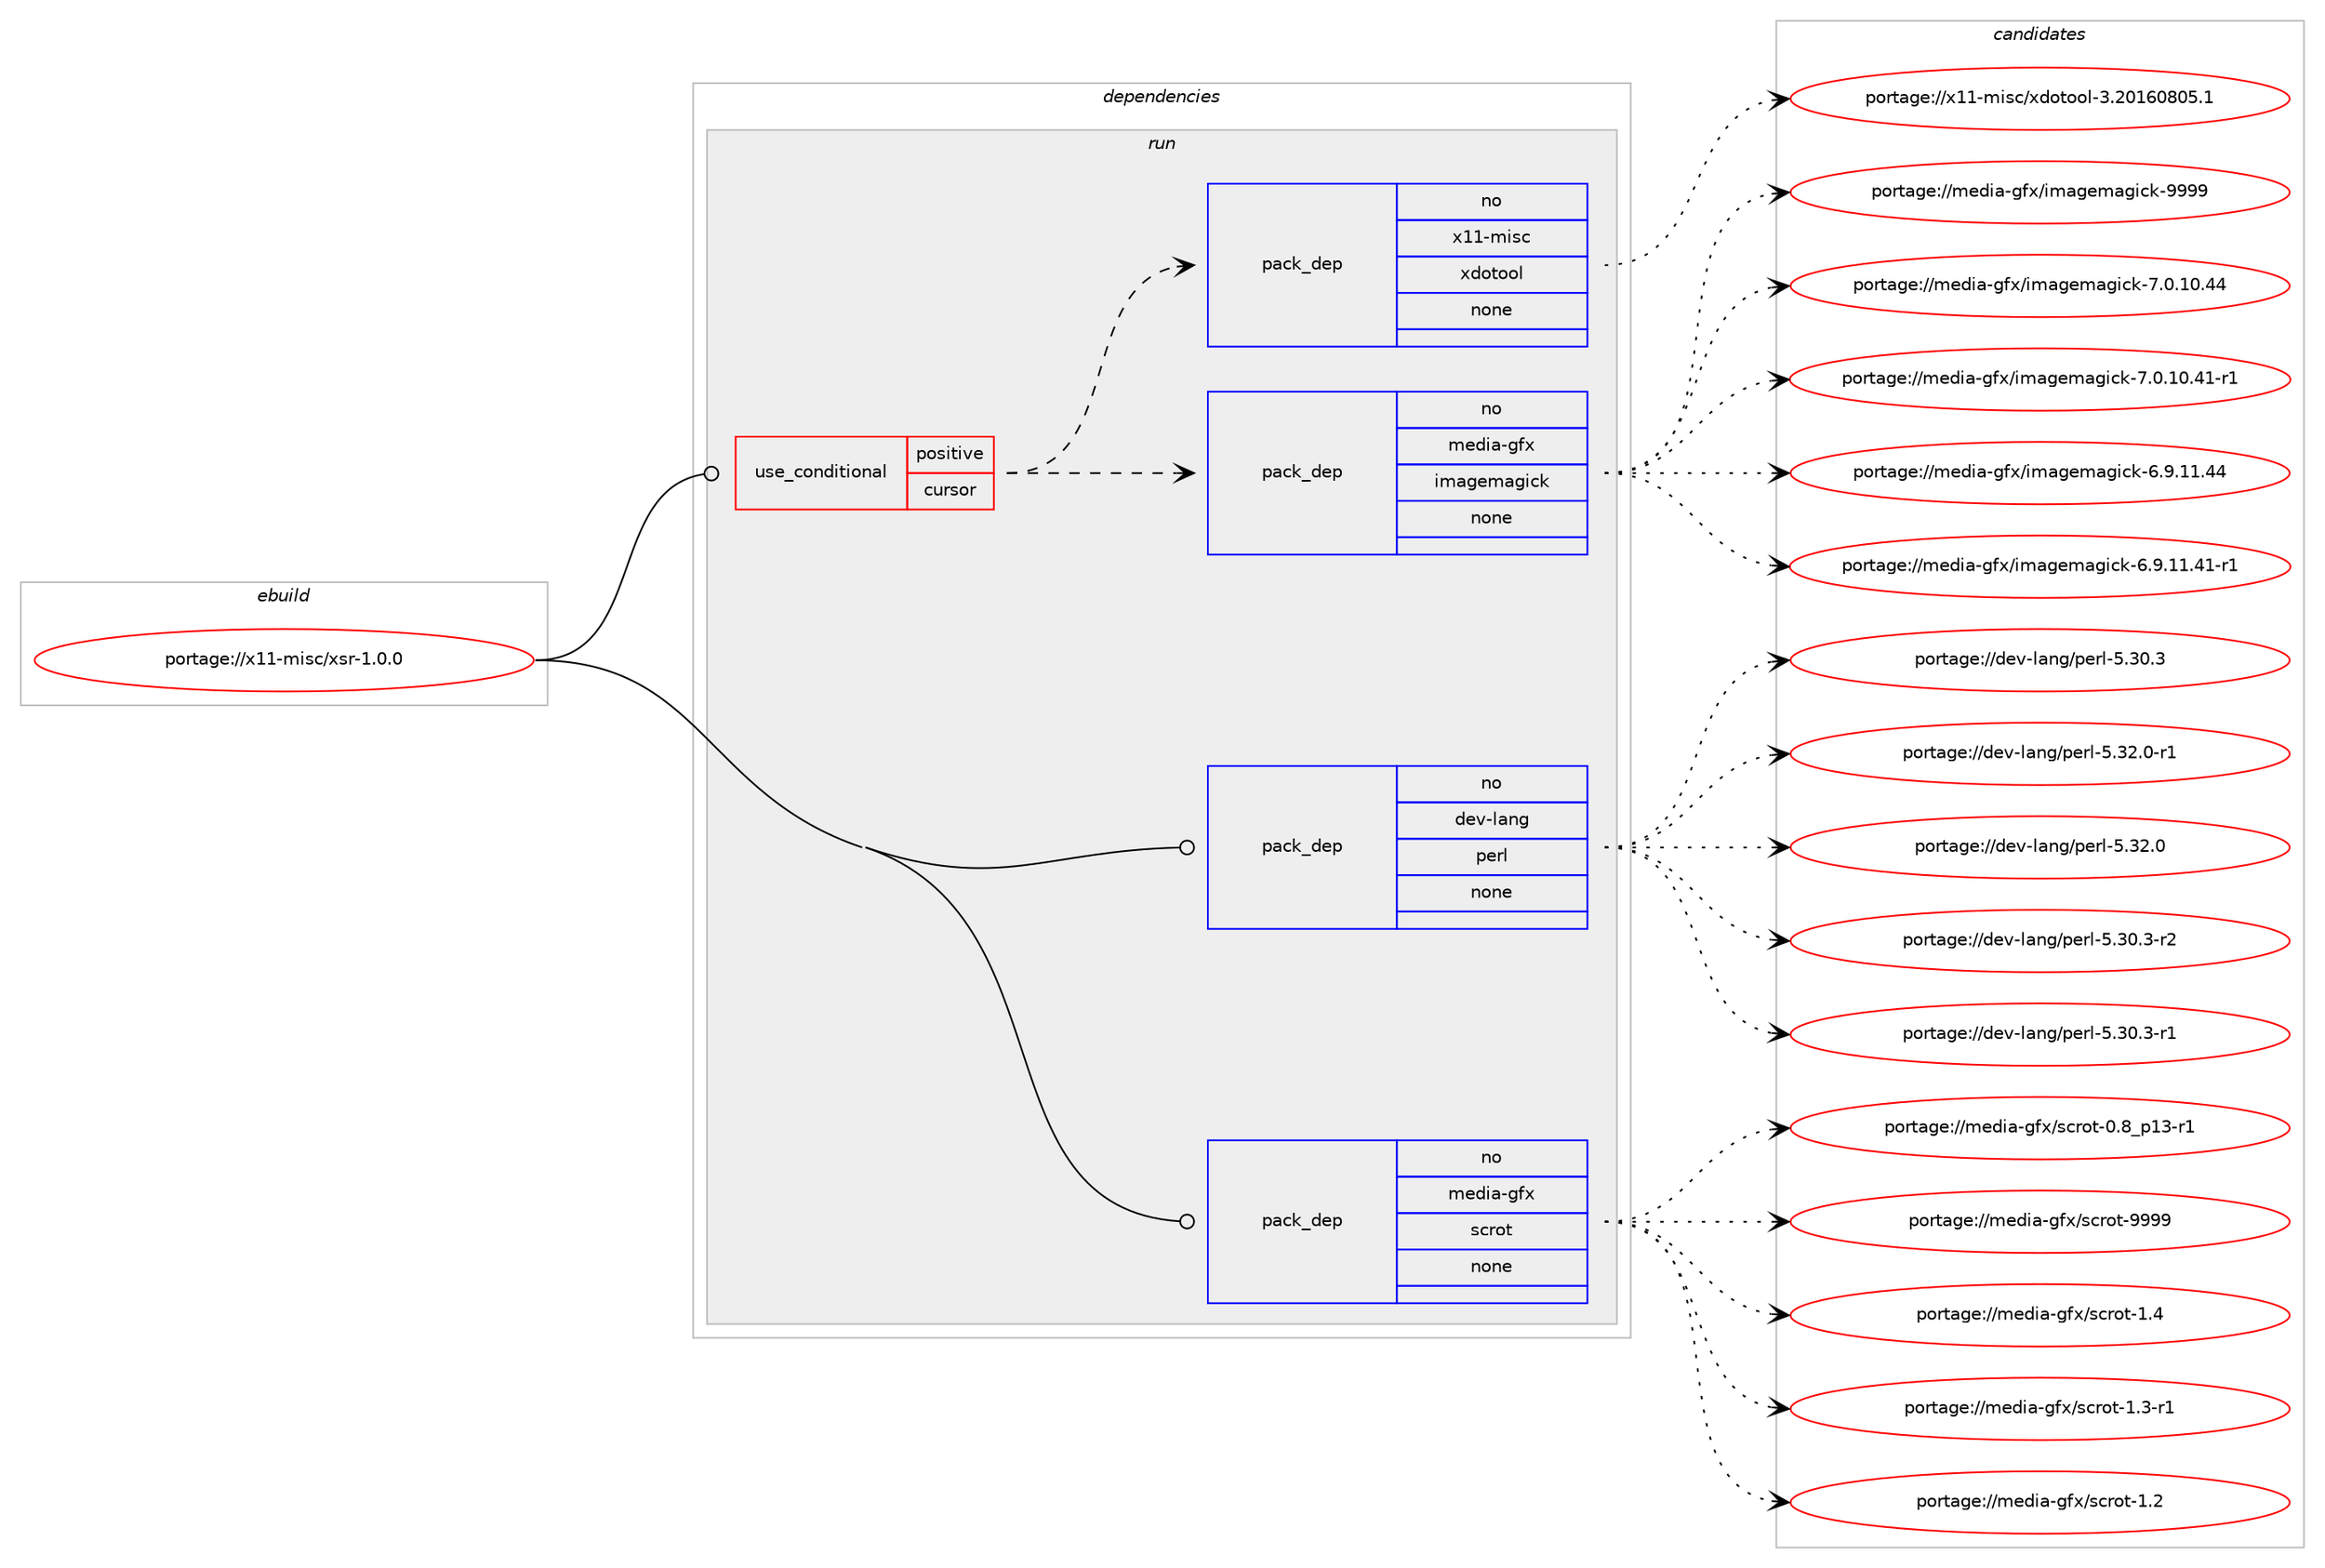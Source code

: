 digraph prolog {

# *************
# Graph options
# *************

newrank=true;
concentrate=true;
compound=true;
graph [rankdir=LR,fontname=Helvetica,fontsize=10,ranksep=1.5];#, ranksep=2.5, nodesep=0.2];
edge  [arrowhead=vee];
node  [fontname=Helvetica,fontsize=10];

# **********
# The ebuild
# **********

subgraph cluster_leftcol {
color=gray;
rank=same;
label=<<i>ebuild</i>>;
id [label="portage://x11-misc/xsr-1.0.0", color=red, width=4, href="../x11-misc/xsr-1.0.0.svg"];
}

# ****************
# The dependencies
# ****************

subgraph cluster_midcol {
color=gray;
label=<<i>dependencies</i>>;
subgraph cluster_compile {
fillcolor="#eeeeee";
style=filled;
label=<<i>compile</i>>;
}
subgraph cluster_compileandrun {
fillcolor="#eeeeee";
style=filled;
label=<<i>compile and run</i>>;
}
subgraph cluster_run {
fillcolor="#eeeeee";
style=filled;
label=<<i>run</i>>;
subgraph cond42 {
dependency709 [label=<<TABLE BORDER="0" CELLBORDER="1" CELLSPACING="0" CELLPADDING="4"><TR><TD ROWSPAN="3" CELLPADDING="10">use_conditional</TD></TR><TR><TD>positive</TD></TR><TR><TD>cursor</TD></TR></TABLE>>, shape=none, color=red];
subgraph pack662 {
dependency710 [label=<<TABLE BORDER="0" CELLBORDER="1" CELLSPACING="0" CELLPADDING="4" WIDTH="220"><TR><TD ROWSPAN="6" CELLPADDING="30">pack_dep</TD></TR><TR><TD WIDTH="110">no</TD></TR><TR><TD>media-gfx</TD></TR><TR><TD>imagemagick</TD></TR><TR><TD>none</TD></TR><TR><TD></TD></TR></TABLE>>, shape=none, color=blue];
}
dependency709:e -> dependency710:w [weight=20,style="dashed",arrowhead="vee"];
subgraph pack663 {
dependency711 [label=<<TABLE BORDER="0" CELLBORDER="1" CELLSPACING="0" CELLPADDING="4" WIDTH="220"><TR><TD ROWSPAN="6" CELLPADDING="30">pack_dep</TD></TR><TR><TD WIDTH="110">no</TD></TR><TR><TD>x11-misc</TD></TR><TR><TD>xdotool</TD></TR><TR><TD>none</TD></TR><TR><TD></TD></TR></TABLE>>, shape=none, color=blue];
}
dependency709:e -> dependency711:w [weight=20,style="dashed",arrowhead="vee"];
}
id:e -> dependency709:w [weight=20,style="solid",arrowhead="odot"];
subgraph pack664 {
dependency712 [label=<<TABLE BORDER="0" CELLBORDER="1" CELLSPACING="0" CELLPADDING="4" WIDTH="220"><TR><TD ROWSPAN="6" CELLPADDING="30">pack_dep</TD></TR><TR><TD WIDTH="110">no</TD></TR><TR><TD>dev-lang</TD></TR><TR><TD>perl</TD></TR><TR><TD>none</TD></TR><TR><TD></TD></TR></TABLE>>, shape=none, color=blue];
}
id:e -> dependency712:w [weight=20,style="solid",arrowhead="odot"];
subgraph pack665 {
dependency713 [label=<<TABLE BORDER="0" CELLBORDER="1" CELLSPACING="0" CELLPADDING="4" WIDTH="220"><TR><TD ROWSPAN="6" CELLPADDING="30">pack_dep</TD></TR><TR><TD WIDTH="110">no</TD></TR><TR><TD>media-gfx</TD></TR><TR><TD>scrot</TD></TR><TR><TD>none</TD></TR><TR><TD></TD></TR></TABLE>>, shape=none, color=blue];
}
id:e -> dependency713:w [weight=20,style="solid",arrowhead="odot"];
}
}

# **************
# The candidates
# **************

subgraph cluster_choices {
rank=same;
color=gray;
label=<<i>candidates</i>>;

subgraph choice662 {
color=black;
nodesep=1;
choice1091011001059745103102120471051099710310110997103105991074557575757 [label="portage://media-gfx/imagemagick-9999", color=red, width=4,href="../media-gfx/imagemagick-9999.svg"];
choice10910110010597451031021204710510997103101109971031059910745554648464948465252 [label="portage://media-gfx/imagemagick-7.0.10.44", color=red, width=4,href="../media-gfx/imagemagick-7.0.10.44.svg"];
choice109101100105974510310212047105109971031011099710310599107455546484649484652494511449 [label="portage://media-gfx/imagemagick-7.0.10.41-r1", color=red, width=4,href="../media-gfx/imagemagick-7.0.10.41-r1.svg"];
choice10910110010597451031021204710510997103101109971031059910745544657464949465252 [label="portage://media-gfx/imagemagick-6.9.11.44", color=red, width=4,href="../media-gfx/imagemagick-6.9.11.44.svg"];
choice109101100105974510310212047105109971031011099710310599107455446574649494652494511449 [label="portage://media-gfx/imagemagick-6.9.11.41-r1", color=red, width=4,href="../media-gfx/imagemagick-6.9.11.41-r1.svg"];
dependency710:e -> choice1091011001059745103102120471051099710310110997103105991074557575757:w [style=dotted,weight="100"];
dependency710:e -> choice10910110010597451031021204710510997103101109971031059910745554648464948465252:w [style=dotted,weight="100"];
dependency710:e -> choice109101100105974510310212047105109971031011099710310599107455546484649484652494511449:w [style=dotted,weight="100"];
dependency710:e -> choice10910110010597451031021204710510997103101109971031059910745544657464949465252:w [style=dotted,weight="100"];
dependency710:e -> choice109101100105974510310212047105109971031011099710310599107455446574649494652494511449:w [style=dotted,weight="100"];
}
subgraph choice663 {
color=black;
nodesep=1;
choice120494945109105115994712010011111611111110845514650484954485648534649 [label="portage://x11-misc/xdotool-3.20160805.1", color=red, width=4,href="../x11-misc/xdotool-3.20160805.1.svg"];
dependency711:e -> choice120494945109105115994712010011111611111110845514650484954485648534649:w [style=dotted,weight="100"];
}
subgraph choice664 {
color=black;
nodesep=1;
choice100101118451089711010347112101114108455346515046484511449 [label="portage://dev-lang/perl-5.32.0-r1", color=red, width=4,href="../dev-lang/perl-5.32.0-r1.svg"];
choice10010111845108971101034711210111410845534651504648 [label="portage://dev-lang/perl-5.32.0", color=red, width=4,href="../dev-lang/perl-5.32.0.svg"];
choice100101118451089711010347112101114108455346514846514511450 [label="portage://dev-lang/perl-5.30.3-r2", color=red, width=4,href="../dev-lang/perl-5.30.3-r2.svg"];
choice100101118451089711010347112101114108455346514846514511449 [label="portage://dev-lang/perl-5.30.3-r1", color=red, width=4,href="../dev-lang/perl-5.30.3-r1.svg"];
choice10010111845108971101034711210111410845534651484651 [label="portage://dev-lang/perl-5.30.3", color=red, width=4,href="../dev-lang/perl-5.30.3.svg"];
dependency712:e -> choice100101118451089711010347112101114108455346515046484511449:w [style=dotted,weight="100"];
dependency712:e -> choice10010111845108971101034711210111410845534651504648:w [style=dotted,weight="100"];
dependency712:e -> choice100101118451089711010347112101114108455346514846514511450:w [style=dotted,weight="100"];
dependency712:e -> choice100101118451089711010347112101114108455346514846514511449:w [style=dotted,weight="100"];
dependency712:e -> choice10010111845108971101034711210111410845534651484651:w [style=dotted,weight="100"];
}
subgraph choice665 {
color=black;
nodesep=1;
choice109101100105974510310212047115991141111164557575757 [label="portage://media-gfx/scrot-9999", color=red, width=4,href="../media-gfx/scrot-9999.svg"];
choice1091011001059745103102120471159911411111645494652 [label="portage://media-gfx/scrot-1.4", color=red, width=4,href="../media-gfx/scrot-1.4.svg"];
choice10910110010597451031021204711599114111116454946514511449 [label="portage://media-gfx/scrot-1.3-r1", color=red, width=4,href="../media-gfx/scrot-1.3-r1.svg"];
choice1091011001059745103102120471159911411111645494650 [label="portage://media-gfx/scrot-1.2", color=red, width=4,href="../media-gfx/scrot-1.2.svg"];
choice10910110010597451031021204711599114111116454846569511249514511449 [label="portage://media-gfx/scrot-0.8_p13-r1", color=red, width=4,href="../media-gfx/scrot-0.8_p13-r1.svg"];
dependency713:e -> choice109101100105974510310212047115991141111164557575757:w [style=dotted,weight="100"];
dependency713:e -> choice1091011001059745103102120471159911411111645494652:w [style=dotted,weight="100"];
dependency713:e -> choice10910110010597451031021204711599114111116454946514511449:w [style=dotted,weight="100"];
dependency713:e -> choice1091011001059745103102120471159911411111645494650:w [style=dotted,weight="100"];
dependency713:e -> choice10910110010597451031021204711599114111116454846569511249514511449:w [style=dotted,weight="100"];
}
}

}

